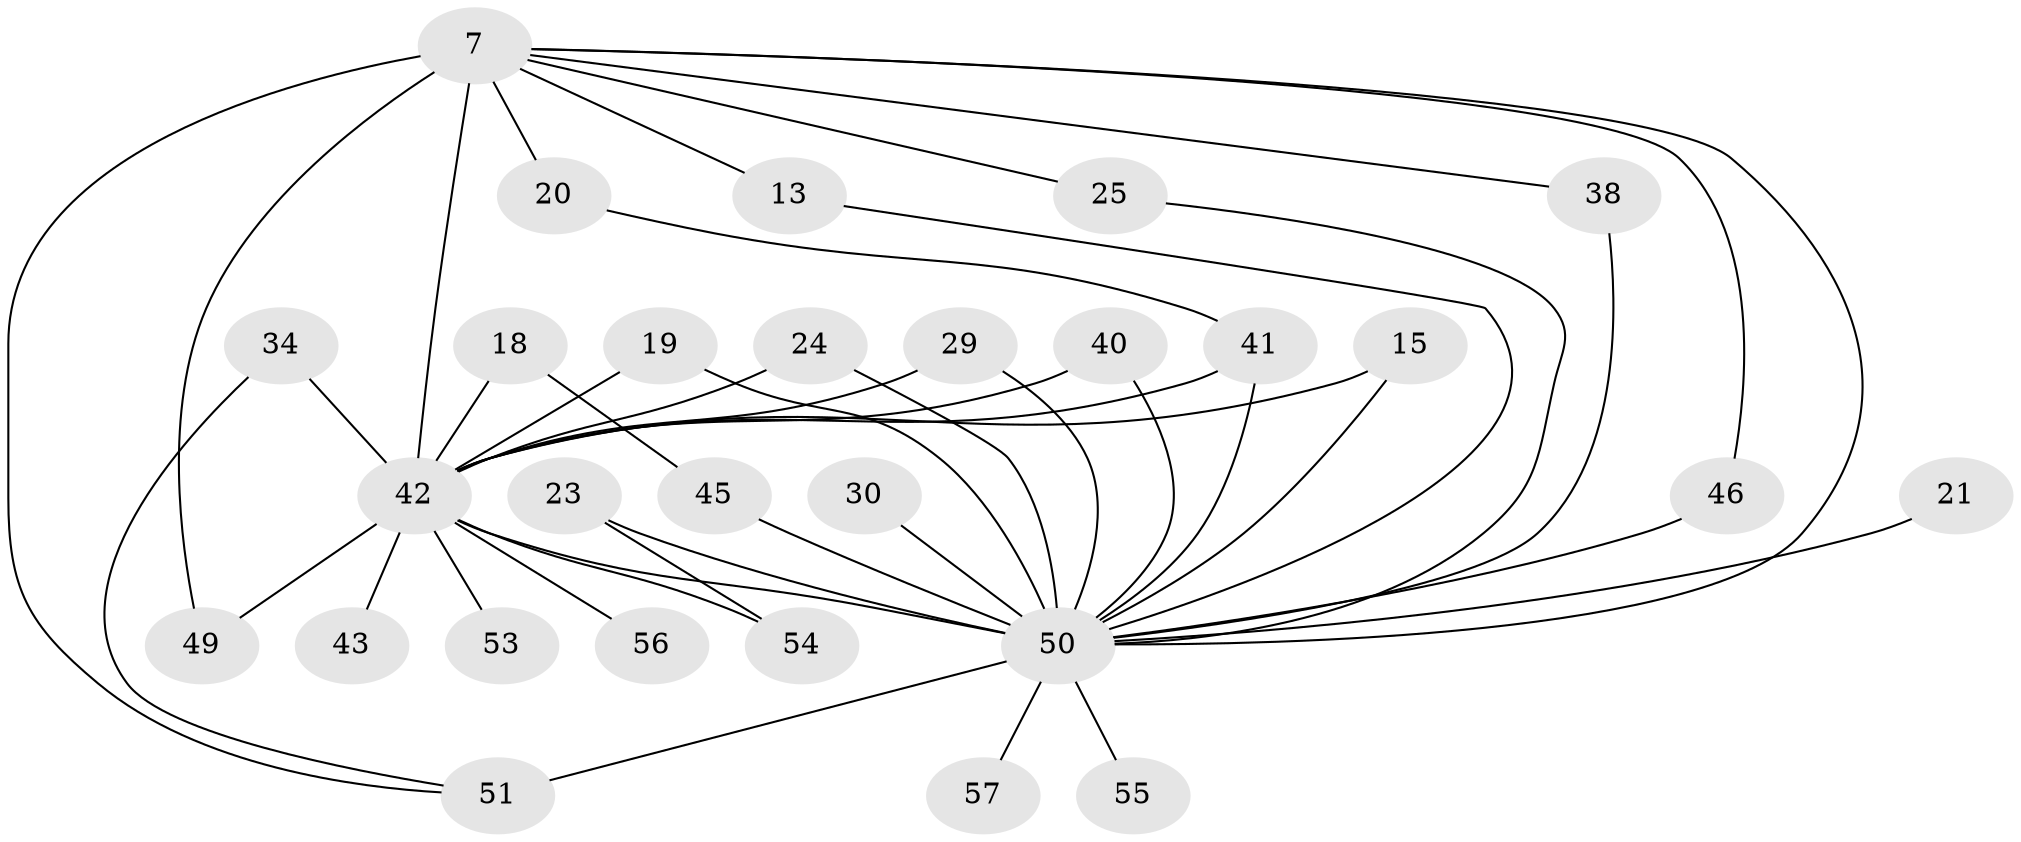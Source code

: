 // original degree distribution, {13: 0.017543859649122806, 14: 0.03508771929824561, 24: 0.017543859649122806, 11: 0.017543859649122806, 15: 0.05263157894736842, 18: 0.017543859649122806, 21: 0.017543859649122806, 2: 0.49122807017543857, 5: 0.017543859649122806, 4: 0.05263157894736842, 3: 0.2631578947368421}
// Generated by graph-tools (version 1.1) at 2025/43/03/09/25 04:43:29]
// undirected, 28 vertices, 44 edges
graph export_dot {
graph [start="1"]
  node [color=gray90,style=filled];
  7 [super="+1+4"];
  13;
  15;
  18;
  19;
  20;
  21;
  23;
  24;
  25;
  29 [super="+27"];
  30;
  34;
  38;
  40;
  41 [super="+28+14"];
  42 [super="+10+11+32"];
  43;
  45 [super="+35"];
  46 [super="+17+44"];
  49;
  50 [super="+26+16+9"];
  51 [super="+37"];
  53;
  54 [super="+36"];
  55 [super="+47+39"];
  56;
  57 [super="+48+52"];
  7 -- 38;
  7 -- 49;
  7 -- 13;
  7 -- 20;
  7 -- 25;
  7 -- 51 [weight=2];
  7 -- 46;
  7 -- 50 [weight=11];
  7 -- 42 [weight=13];
  13 -- 50;
  15 -- 50;
  15 -- 42;
  18 -- 45 [weight=2];
  18 -- 42 [weight=2];
  19 -- 50;
  19 -- 42;
  20 -- 41;
  21 -- 50 [weight=2];
  23 -- 54;
  23 -- 50 [weight=2];
  24 -- 50;
  24 -- 42;
  25 -- 50;
  29 -- 50;
  29 -- 42 [weight=2];
  30 -- 50 [weight=2];
  34 -- 51;
  34 -- 42;
  38 -- 50;
  40 -- 50;
  40 -- 42;
  41 -- 50 [weight=3];
  41 -- 42;
  42 -- 50 [weight=16];
  42 -- 43 [weight=2];
  42 -- 53 [weight=2];
  42 -- 49;
  42 -- 54 [weight=2];
  42 -- 56 [weight=2];
  45 -- 50;
  46 -- 50 [weight=3];
  50 -- 55 [weight=4];
  50 -- 51 [weight=3];
  50 -- 57 [weight=4];
}
